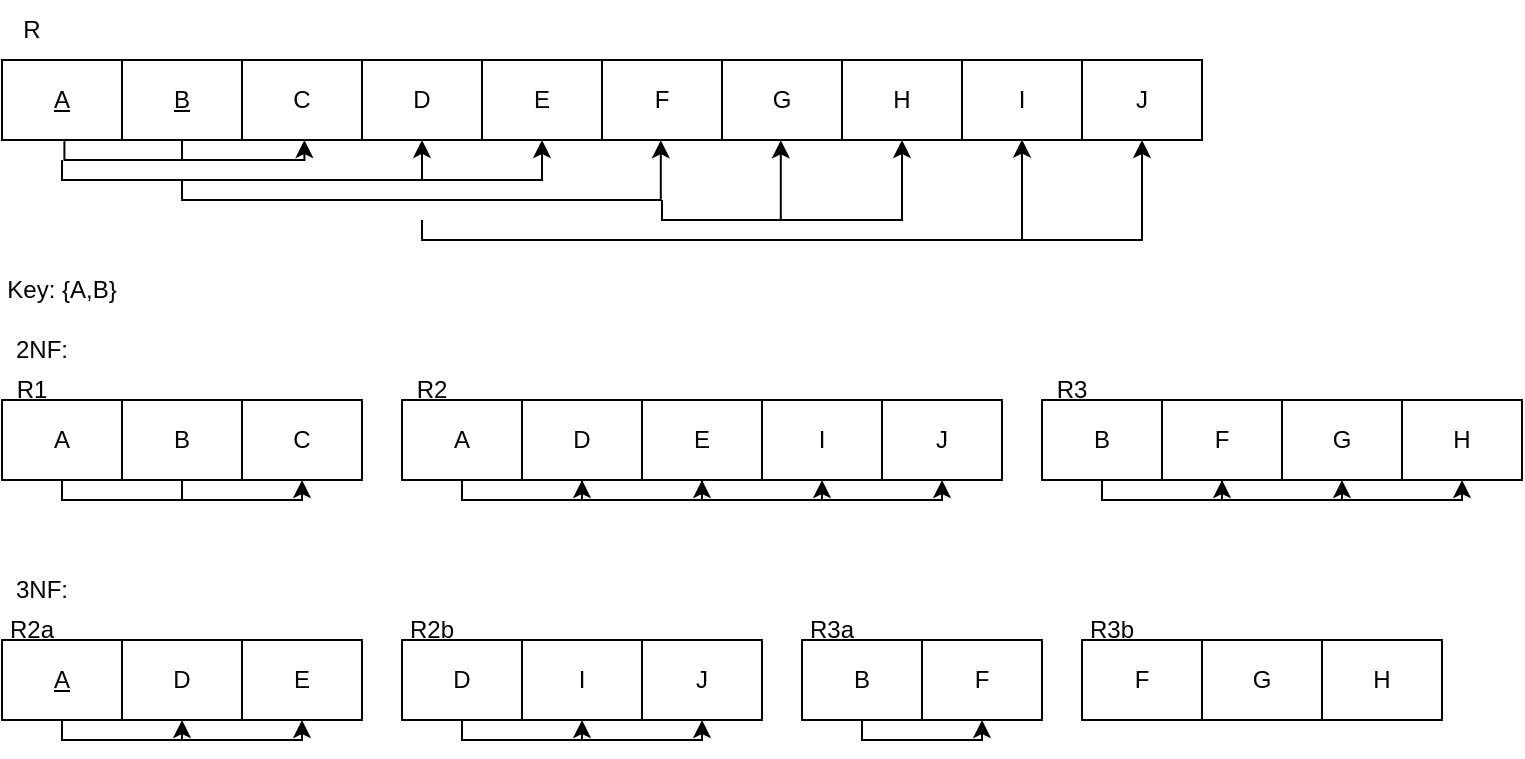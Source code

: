 <mxfile version="17.4.6" type="device"><diagram id="INC7k26vgCR9LuS3PtGh" name="Page-1"><mxGraphModel dx="868" dy="482" grid="1" gridSize="10" guides="1" tooltips="1" connect="1" arrows="1" fold="1" page="1" pageScale="1" pageWidth="850" pageHeight="1100" math="0" shadow="0"><root><mxCell id="0"/><mxCell id="1" parent="0"/><mxCell id="AcGxmwl_6wAS1xQFgELH-1" value="" style="shape=table;startSize=0;container=1;collapsible=0;childLayout=tableLayout;" parent="1" vertex="1"><mxGeometry x="40" y="70" width="600" height="40" as="geometry"/></mxCell><mxCell id="AcGxmwl_6wAS1xQFgELH-2" value="" style="shape=tableRow;horizontal=0;startSize=0;swimlaneHead=0;swimlaneBody=0;top=0;left=0;bottom=0;right=0;collapsible=0;dropTarget=0;fillColor=none;points=[[0,0.5],[1,0.5]];portConstraint=eastwest;" parent="AcGxmwl_6wAS1xQFgELH-1" vertex="1"><mxGeometry width="600" height="40" as="geometry"/></mxCell><mxCell id="AcGxmwl_6wAS1xQFgELH-3" value="&lt;u&gt;A&lt;/u&gt;" style="shape=partialRectangle;html=1;whiteSpace=wrap;connectable=0;overflow=hidden;fillColor=none;top=0;left=0;bottom=0;right=0;pointerEvents=1;" parent="AcGxmwl_6wAS1xQFgELH-2" vertex="1"><mxGeometry width="60" height="40" as="geometry"><mxRectangle width="60" height="40" as="alternateBounds"/></mxGeometry></mxCell><mxCell id="AcGxmwl_6wAS1xQFgELH-4" value="&lt;u&gt;B&lt;/u&gt;" style="shape=partialRectangle;html=1;whiteSpace=wrap;connectable=0;overflow=hidden;fillColor=none;top=0;left=0;bottom=0;right=0;pointerEvents=1;" parent="AcGxmwl_6wAS1xQFgELH-2" vertex="1"><mxGeometry x="60" width="60" height="40" as="geometry"><mxRectangle width="60" height="40" as="alternateBounds"/></mxGeometry></mxCell><mxCell id="AcGxmwl_6wAS1xQFgELH-5" value="C" style="shape=partialRectangle;html=1;whiteSpace=wrap;connectable=0;overflow=hidden;fillColor=none;top=0;left=0;bottom=0;right=0;pointerEvents=1;" parent="AcGxmwl_6wAS1xQFgELH-2" vertex="1"><mxGeometry x="120" width="60" height="40" as="geometry"><mxRectangle width="60" height="40" as="alternateBounds"/></mxGeometry></mxCell><mxCell id="AcGxmwl_6wAS1xQFgELH-6" value="D" style="shape=partialRectangle;html=1;whiteSpace=wrap;connectable=0;overflow=hidden;fillColor=none;top=0;left=0;bottom=0;right=0;pointerEvents=1;" parent="AcGxmwl_6wAS1xQFgELH-2" vertex="1"><mxGeometry x="180" width="60" height="40" as="geometry"><mxRectangle width="60" height="40" as="alternateBounds"/></mxGeometry></mxCell><mxCell id="AcGxmwl_6wAS1xQFgELH-7" value="E" style="shape=partialRectangle;html=1;whiteSpace=wrap;connectable=0;overflow=hidden;fillColor=none;top=0;left=0;bottom=0;right=0;pointerEvents=1;" parent="AcGxmwl_6wAS1xQFgELH-2" vertex="1"><mxGeometry x="240" width="60" height="40" as="geometry"><mxRectangle width="60" height="40" as="alternateBounds"/></mxGeometry></mxCell><mxCell id="AcGxmwl_6wAS1xQFgELH-8" value="F" style="shape=partialRectangle;html=1;whiteSpace=wrap;connectable=0;overflow=hidden;fillColor=none;top=0;left=0;bottom=0;right=0;pointerEvents=1;" parent="AcGxmwl_6wAS1xQFgELH-2" vertex="1"><mxGeometry x="300" width="60" height="40" as="geometry"><mxRectangle width="60" height="40" as="alternateBounds"/></mxGeometry></mxCell><mxCell id="AcGxmwl_6wAS1xQFgELH-9" value="G" style="shape=partialRectangle;html=1;whiteSpace=wrap;connectable=0;overflow=hidden;fillColor=none;top=0;left=0;bottom=0;right=0;pointerEvents=1;" parent="AcGxmwl_6wAS1xQFgELH-2" vertex="1"><mxGeometry x="360" width="60" height="40" as="geometry"><mxRectangle width="60" height="40" as="alternateBounds"/></mxGeometry></mxCell><mxCell id="AcGxmwl_6wAS1xQFgELH-10" value="H" style="shape=partialRectangle;html=1;whiteSpace=wrap;connectable=0;overflow=hidden;fillColor=none;top=0;left=0;bottom=0;right=0;pointerEvents=1;" parent="AcGxmwl_6wAS1xQFgELH-2" vertex="1"><mxGeometry x="420" width="60" height="40" as="geometry"><mxRectangle width="60" height="40" as="alternateBounds"/></mxGeometry></mxCell><mxCell id="AcGxmwl_6wAS1xQFgELH-11" value="I" style="shape=partialRectangle;html=1;whiteSpace=wrap;connectable=0;overflow=hidden;fillColor=none;top=0;left=0;bottom=0;right=0;pointerEvents=1;" parent="AcGxmwl_6wAS1xQFgELH-2" vertex="1"><mxGeometry x="480" width="60" height="40" as="geometry"><mxRectangle width="60" height="40" as="alternateBounds"/></mxGeometry></mxCell><mxCell id="AcGxmwl_6wAS1xQFgELH-12" value="J" style="shape=partialRectangle;html=1;whiteSpace=wrap;connectable=0;overflow=hidden;fillColor=none;top=0;left=0;bottom=0;right=0;pointerEvents=1;" parent="AcGxmwl_6wAS1xQFgELH-2" vertex="1"><mxGeometry x="540" width="60" height="40" as="geometry"><mxRectangle width="60" height="40" as="alternateBounds"/></mxGeometry></mxCell><mxCell id="AcGxmwl_6wAS1xQFgELH-14" value="" style="endArrow=classic;html=1;rounded=0;edgeStyle=orthogonalEdgeStyle;exitX=0.052;exitY=1;exitDx=0;exitDy=0;exitPerimeter=0;entryX=0.252;entryY=1;entryDx=0;entryDy=0;entryPerimeter=0;" parent="AcGxmwl_6wAS1xQFgELH-1" source="AcGxmwl_6wAS1xQFgELH-2" target="AcGxmwl_6wAS1xQFgELH-2" edge="1"><mxGeometry width="50" height="50" relative="1" as="geometry"><mxPoint x="20" y="50" as="sourcePoint"/><mxPoint x="140" y="120" as="targetPoint"/><Array as="points"><mxPoint x="31" y="50"/><mxPoint x="151" y="50"/></Array></mxGeometry></mxCell><mxCell id="AcGxmwl_6wAS1xQFgELH-13" value="R" style="text;html=1;strokeColor=none;fillColor=none;align=center;verticalAlign=middle;whiteSpace=wrap;rounded=0;" parent="1" vertex="1"><mxGeometry x="40" y="40" width="30" height="30" as="geometry"/></mxCell><mxCell id="AcGxmwl_6wAS1xQFgELH-15" value="" style="endArrow=none;html=1;rounded=0;" parent="1" edge="1"><mxGeometry width="50" height="50" relative="1" as="geometry"><mxPoint x="128" y="120" as="sourcePoint"/><mxPoint x="130" y="110" as="targetPoint"/><Array as="points"><mxPoint x="130" y="120"/></Array></mxGeometry></mxCell><mxCell id="AcGxmwl_6wAS1xQFgELH-16" value="" style="endArrow=classic;html=1;rounded=0;edgeStyle=orthogonalEdgeStyle;entryX=0.35;entryY=0.999;entryDx=0;entryDy=0;entryPerimeter=0;" parent="1" target="AcGxmwl_6wAS1xQFgELH-2" edge="1"><mxGeometry width="50" height="50" relative="1" as="geometry"><mxPoint x="70" y="130" as="sourcePoint"/><mxPoint x="250" y="120" as="targetPoint"/><Array as="points"><mxPoint x="70" y="130"/><mxPoint x="250" y="130"/></Array></mxGeometry></mxCell><mxCell id="AcGxmwl_6wAS1xQFgELH-17" value="" style="endArrow=classic;html=1;rounded=0;edgeStyle=orthogonalEdgeStyle;" parent="1" edge="1"><mxGeometry width="50" height="50" relative="1" as="geometry"><mxPoint x="70" y="120" as="sourcePoint"/><mxPoint x="310" y="110" as="targetPoint"/><Array as="points"><mxPoint x="70" y="130"/><mxPoint x="310" y="130"/></Array></mxGeometry></mxCell><mxCell id="AcGxmwl_6wAS1xQFgELH-19" value="" style="endArrow=classic;html=1;rounded=0;edgeStyle=orthogonalEdgeStyle;entryX=0.549;entryY=1.002;entryDx=0;entryDy=0;entryPerimeter=0;" parent="1" target="AcGxmwl_6wAS1xQFgELH-2" edge="1"><mxGeometry width="50" height="50" relative="1" as="geometry"><mxPoint x="130" y="130" as="sourcePoint"/><mxPoint x="370" y="150" as="targetPoint"/><Array as="points"><mxPoint x="130" y="140"/><mxPoint x="369" y="140"/></Array></mxGeometry></mxCell><mxCell id="AcGxmwl_6wAS1xQFgELH-20" value="" style="endArrow=classic;html=1;rounded=0;edgeStyle=orthogonalEdgeStyle;entryX=0.649;entryY=1.004;entryDx=0;entryDy=0;entryPerimeter=0;" parent="1" target="AcGxmwl_6wAS1xQFgELH-2" edge="1"><mxGeometry width="50" height="50" relative="1" as="geometry"><mxPoint x="370" y="140" as="sourcePoint"/><mxPoint x="429.4" y="130.0" as="targetPoint"/><Array as="points"><mxPoint x="370" y="150"/><mxPoint x="429" y="150"/></Array></mxGeometry></mxCell><mxCell id="AcGxmwl_6wAS1xQFgELH-21" value="" style="endArrow=classic;html=1;rounded=0;edgeStyle=orthogonalEdgeStyle;" parent="1" edge="1"><mxGeometry width="50" height="50" relative="1" as="geometry"><mxPoint x="380" y="150" as="sourcePoint"/><mxPoint x="490" y="110" as="targetPoint"/><Array as="points"><mxPoint x="490" y="150"/></Array></mxGeometry></mxCell><mxCell id="AcGxmwl_6wAS1xQFgELH-22" value="" style="endArrow=classic;html=1;rounded=0;edgeStyle=orthogonalEdgeStyle;entryX=0.85;entryY=0.994;entryDx=0;entryDy=0;entryPerimeter=0;" parent="1" target="AcGxmwl_6wAS1xQFgELH-2" edge="1"><mxGeometry width="50" height="50" relative="1" as="geometry"><mxPoint x="250" y="150" as="sourcePoint"/><mxPoint x="500" y="120" as="targetPoint"/><Array as="points"><mxPoint x="550" y="160"/></Array></mxGeometry></mxCell><mxCell id="AcGxmwl_6wAS1xQFgELH-23" value="" style="endArrow=classic;html=1;rounded=0;edgeStyle=orthogonalEdgeStyle;" parent="1" edge="1"><mxGeometry width="50" height="50" relative="1" as="geometry"><mxPoint x="310" y="160" as="sourcePoint"/><mxPoint x="610" y="110" as="targetPoint"/><Array as="points"><mxPoint x="610" y="160"/></Array></mxGeometry></mxCell><mxCell id="AcGxmwl_6wAS1xQFgELH-24" value="Key: {A,B}" style="text;html=1;strokeColor=none;fillColor=none;align=center;verticalAlign=middle;whiteSpace=wrap;rounded=0;" parent="1" vertex="1"><mxGeometry x="40" y="170" width="60" height="30" as="geometry"/></mxCell><mxCell id="AcGxmwl_6wAS1xQFgELH-25" value="2NF:" style="text;html=1;strokeColor=none;fillColor=none;align=center;verticalAlign=middle;whiteSpace=wrap;rounded=0;" parent="1" vertex="1"><mxGeometry x="40" y="210" width="40" height="10" as="geometry"/></mxCell><mxCell id="AcGxmwl_6wAS1xQFgELH-26" value="" style="shape=table;startSize=0;container=1;collapsible=0;childLayout=tableLayout;" parent="1" vertex="1"><mxGeometry x="40" y="360" width="180" height="40" as="geometry"/></mxCell><mxCell id="AcGxmwl_6wAS1xQFgELH-27" value="" style="shape=tableRow;horizontal=0;startSize=0;swimlaneHead=0;swimlaneBody=0;top=0;left=0;bottom=0;right=0;collapsible=0;dropTarget=0;fillColor=none;points=[[0,0.5],[1,0.5]];portConstraint=eastwest;" parent="AcGxmwl_6wAS1xQFgELH-26" vertex="1"><mxGeometry width="180" height="40" as="geometry"/></mxCell><mxCell id="AcGxmwl_6wAS1xQFgELH-28" value="&lt;u&gt;A&lt;/u&gt;" style="shape=partialRectangle;html=1;whiteSpace=wrap;connectable=0;overflow=hidden;fillColor=none;top=0;left=0;bottom=0;right=0;pointerEvents=1;" parent="AcGxmwl_6wAS1xQFgELH-27" vertex="1"><mxGeometry width="60" height="40" as="geometry"><mxRectangle width="60" height="40" as="alternateBounds"/></mxGeometry></mxCell><mxCell id="AcGxmwl_6wAS1xQFgELH-29" value="D" style="shape=partialRectangle;html=1;whiteSpace=wrap;connectable=0;overflow=hidden;fillColor=none;top=0;left=0;bottom=0;right=0;pointerEvents=1;" parent="AcGxmwl_6wAS1xQFgELH-27" vertex="1"><mxGeometry x="60" width="60" height="40" as="geometry"><mxRectangle width="60" height="40" as="alternateBounds"/></mxGeometry></mxCell><mxCell id="AcGxmwl_6wAS1xQFgELH-30" value="E" style="shape=partialRectangle;html=1;whiteSpace=wrap;connectable=0;overflow=hidden;fillColor=none;top=0;left=0;bottom=0;right=0;pointerEvents=1;" parent="AcGxmwl_6wAS1xQFgELH-27" vertex="1"><mxGeometry x="120" width="60" height="40" as="geometry"><mxRectangle width="60" height="40" as="alternateBounds"/></mxGeometry></mxCell><mxCell id="AcGxmwl_6wAS1xQFgELH-31" value="" style="endArrow=classic;html=1;rounded=0;edgeStyle=orthogonalEdgeStyle;exitX=0.052;exitY=1;exitDx=0;exitDy=0;exitPerimeter=0;entryX=0.252;entryY=1;entryDx=0;entryDy=0;entryPerimeter=0;" parent="1" edge="1"><mxGeometry width="50" height="50" relative="1" as="geometry"><mxPoint x="69.99" y="400" as="sourcePoint"/><mxPoint x="189.99" y="400" as="targetPoint"/><Array as="points"><mxPoint x="69.79" y="410"/><mxPoint x="189.79" y="410"/></Array></mxGeometry></mxCell><mxCell id="AcGxmwl_6wAS1xQFgELH-34" value="" style="shape=table;startSize=0;container=1;collapsible=0;childLayout=tableLayout;" parent="1" vertex="1"><mxGeometry x="240" y="360" width="180" height="40" as="geometry"/></mxCell><mxCell id="AcGxmwl_6wAS1xQFgELH-35" value="" style="shape=tableRow;horizontal=0;startSize=0;swimlaneHead=0;swimlaneBody=0;top=0;left=0;bottom=0;right=0;collapsible=0;dropTarget=0;fillColor=none;points=[[0,0.5],[1,0.5]];portConstraint=eastwest;" parent="AcGxmwl_6wAS1xQFgELH-34" vertex="1"><mxGeometry width="180" height="40" as="geometry"/></mxCell><mxCell id="AcGxmwl_6wAS1xQFgELH-36" value="D" style="shape=partialRectangle;html=1;whiteSpace=wrap;connectable=0;overflow=hidden;fillColor=none;top=0;left=0;bottom=0;right=0;pointerEvents=1;" parent="AcGxmwl_6wAS1xQFgELH-35" vertex="1"><mxGeometry width="60" height="40" as="geometry"><mxRectangle width="60" height="40" as="alternateBounds"/></mxGeometry></mxCell><mxCell id="AcGxmwl_6wAS1xQFgELH-37" value="I" style="shape=partialRectangle;html=1;whiteSpace=wrap;connectable=0;overflow=hidden;fillColor=none;top=0;left=0;bottom=0;right=0;pointerEvents=1;" parent="AcGxmwl_6wAS1xQFgELH-35" vertex="1"><mxGeometry x="60" width="60" height="40" as="geometry"><mxRectangle width="60" height="40" as="alternateBounds"/></mxGeometry></mxCell><mxCell id="AcGxmwl_6wAS1xQFgELH-38" value="J" style="shape=partialRectangle;html=1;whiteSpace=wrap;connectable=0;overflow=hidden;fillColor=none;top=0;left=0;bottom=0;right=0;pointerEvents=1;" parent="AcGxmwl_6wAS1xQFgELH-35" vertex="1"><mxGeometry x="120" width="60" height="40" as="geometry"><mxRectangle width="60" height="40" as="alternateBounds"/></mxGeometry></mxCell><mxCell id="AcGxmwl_6wAS1xQFgELH-39" value="" style="shape=table;startSize=0;container=1;collapsible=0;childLayout=tableLayout;" parent="1" vertex="1"><mxGeometry x="440" y="360" width="120" height="40" as="geometry"/></mxCell><mxCell id="AcGxmwl_6wAS1xQFgELH-40" value="" style="shape=tableRow;horizontal=0;startSize=0;swimlaneHead=0;swimlaneBody=0;top=0;left=0;bottom=0;right=0;collapsible=0;dropTarget=0;fillColor=none;points=[[0,0.5],[1,0.5]];portConstraint=eastwest;" parent="AcGxmwl_6wAS1xQFgELH-39" vertex="1"><mxGeometry width="120" height="40" as="geometry"/></mxCell><mxCell id="AcGxmwl_6wAS1xQFgELH-41" value="B" style="shape=partialRectangle;html=1;whiteSpace=wrap;connectable=0;overflow=hidden;fillColor=none;top=0;left=0;bottom=0;right=0;pointerEvents=1;" parent="AcGxmwl_6wAS1xQFgELH-40" vertex="1"><mxGeometry width="60" height="40" as="geometry"><mxRectangle width="60" height="40" as="alternateBounds"/></mxGeometry></mxCell><mxCell id="AcGxmwl_6wAS1xQFgELH-42" value="F" style="shape=partialRectangle;html=1;whiteSpace=wrap;connectable=0;overflow=hidden;fillColor=none;top=0;left=0;bottom=0;right=0;pointerEvents=1;" parent="AcGxmwl_6wAS1xQFgELH-40" vertex="1"><mxGeometry x="60" width="60" height="40" as="geometry"><mxRectangle width="60" height="40" as="alternateBounds"/></mxGeometry></mxCell><mxCell id="AcGxmwl_6wAS1xQFgELH-43" value="" style="shape=table;startSize=0;container=1;collapsible=0;childLayout=tableLayout;" parent="1" vertex="1"><mxGeometry x="580" y="360" width="180" height="40" as="geometry"/></mxCell><mxCell id="AcGxmwl_6wAS1xQFgELH-44" value="" style="shape=tableRow;horizontal=0;startSize=0;swimlaneHead=0;swimlaneBody=0;top=0;left=0;bottom=0;right=0;collapsible=0;dropTarget=0;fillColor=none;points=[[0,0.5],[1,0.5]];portConstraint=eastwest;" parent="AcGxmwl_6wAS1xQFgELH-43" vertex="1"><mxGeometry width="180" height="40" as="geometry"/></mxCell><mxCell id="AcGxmwl_6wAS1xQFgELH-45" value="F" style="shape=partialRectangle;html=1;whiteSpace=wrap;connectable=0;overflow=hidden;fillColor=none;top=0;left=0;bottom=0;right=0;pointerEvents=1;" parent="AcGxmwl_6wAS1xQFgELH-44" vertex="1"><mxGeometry width="60" height="40" as="geometry"><mxRectangle width="60" height="40" as="alternateBounds"/></mxGeometry></mxCell><mxCell id="AcGxmwl_6wAS1xQFgELH-46" value="G" style="shape=partialRectangle;html=1;whiteSpace=wrap;connectable=0;overflow=hidden;fillColor=none;top=0;left=0;bottom=0;right=0;pointerEvents=1;" parent="AcGxmwl_6wAS1xQFgELH-44" vertex="1"><mxGeometry x="60" width="60" height="40" as="geometry"><mxRectangle width="60" height="40" as="alternateBounds"/></mxGeometry></mxCell><mxCell id="AcGxmwl_6wAS1xQFgELH-47" value="H" style="shape=partialRectangle;html=1;whiteSpace=wrap;connectable=0;overflow=hidden;fillColor=none;top=0;left=0;bottom=0;right=0;pointerEvents=1;" parent="AcGxmwl_6wAS1xQFgELH-44" vertex="1"><mxGeometry x="120" width="60" height="40" as="geometry"><mxRectangle width="60" height="40" as="alternateBounds"/></mxGeometry></mxCell><mxCell id="AcGxmwl_6wAS1xQFgELH-53" value="" style="endArrow=classic;html=1;rounded=0;edgeStyle=orthogonalEdgeStyle;exitX=0.052;exitY=1;exitDx=0;exitDy=0;exitPerimeter=0;entryX=0.252;entryY=1;entryDx=0;entryDy=0;entryPerimeter=0;" parent="1" edge="1"><mxGeometry width="50" height="50" relative="1" as="geometry"><mxPoint x="270" y="400" as="sourcePoint"/><mxPoint x="390" y="400" as="targetPoint"/><Array as="points"><mxPoint x="269.8" y="410"/><mxPoint x="389.8" y="410"/></Array></mxGeometry></mxCell><mxCell id="AcGxmwl_6wAS1xQFgELH-55" value="" style="endArrow=classic;html=1;rounded=0;edgeStyle=orthogonalEdgeStyle;entryX=0.252;entryY=1;entryDx=0;entryDy=0;entryPerimeter=0;" parent="1" edge="1"><mxGeometry width="50" height="50" relative="1" as="geometry"><mxPoint x="470" y="400" as="sourcePoint"/><mxPoint x="530.01" y="400" as="targetPoint"/><Array as="points"><mxPoint x="470" y="400"/><mxPoint x="470" y="410"/><mxPoint x="530" y="410"/></Array></mxGeometry></mxCell><mxCell id="AcGxmwl_6wAS1xQFgELH-61" value="3NF:" style="text;html=1;strokeColor=none;fillColor=none;align=center;verticalAlign=middle;whiteSpace=wrap;rounded=0;" parent="1" vertex="1"><mxGeometry x="40" y="330" width="40" height="10" as="geometry"/></mxCell><mxCell id="AcGxmwl_6wAS1xQFgELH-62" value="R2a" style="text;html=1;strokeColor=none;fillColor=none;align=center;verticalAlign=middle;whiteSpace=wrap;rounded=0;" parent="1" vertex="1"><mxGeometry x="40" y="350" width="30" height="10" as="geometry"/></mxCell><mxCell id="AcGxmwl_6wAS1xQFgELH-63" value="R2b" style="text;html=1;strokeColor=none;fillColor=none;align=center;verticalAlign=middle;whiteSpace=wrap;rounded=0;" parent="1" vertex="1"><mxGeometry x="240" y="350" width="30" height="10" as="geometry"/></mxCell><mxCell id="AcGxmwl_6wAS1xQFgELH-64" value="R3a" style="text;html=1;strokeColor=none;fillColor=none;align=center;verticalAlign=middle;whiteSpace=wrap;rounded=0;" parent="1" vertex="1"><mxGeometry x="440" y="350" width="30" height="10" as="geometry"/></mxCell><mxCell id="AcGxmwl_6wAS1xQFgELH-67" value="R3b" style="text;html=1;strokeColor=none;fillColor=none;align=center;verticalAlign=middle;whiteSpace=wrap;rounded=0;" parent="1" vertex="1"><mxGeometry x="580" y="350" width="30" height="10" as="geometry"/></mxCell><mxCell id="AcGxmwl_6wAS1xQFgELH-71" value="R1" style="text;html=1;strokeColor=none;fillColor=none;align=center;verticalAlign=middle;whiteSpace=wrap;rounded=0;" parent="1" vertex="1"><mxGeometry x="40" y="230" width="30" height="10" as="geometry"/></mxCell><mxCell id="AcGxmwl_6wAS1xQFgELH-72" value="" style="shape=table;startSize=0;container=1;collapsible=0;childLayout=tableLayout;" parent="1" vertex="1"><mxGeometry x="40" y="240" width="180" height="40" as="geometry"/></mxCell><mxCell id="AcGxmwl_6wAS1xQFgELH-73" value="" style="shape=tableRow;horizontal=0;startSize=0;swimlaneHead=0;swimlaneBody=0;top=0;left=0;bottom=0;right=0;collapsible=0;dropTarget=0;fillColor=none;points=[[0,0.5],[1,0.5]];portConstraint=eastwest;" parent="AcGxmwl_6wAS1xQFgELH-72" vertex="1"><mxGeometry width="180" height="40" as="geometry"/></mxCell><mxCell id="AcGxmwl_6wAS1xQFgELH-74" value="A" style="shape=partialRectangle;html=1;whiteSpace=wrap;connectable=0;overflow=hidden;fillColor=none;top=0;left=0;bottom=0;right=0;pointerEvents=1;" parent="AcGxmwl_6wAS1xQFgELH-73" vertex="1"><mxGeometry width="60" height="40" as="geometry"><mxRectangle width="60" height="40" as="alternateBounds"/></mxGeometry></mxCell><mxCell id="AcGxmwl_6wAS1xQFgELH-75" value="B" style="shape=partialRectangle;html=1;whiteSpace=wrap;connectable=0;overflow=hidden;fillColor=none;top=0;left=0;bottom=0;right=0;pointerEvents=1;" parent="AcGxmwl_6wAS1xQFgELH-73" vertex="1"><mxGeometry x="60" width="60" height="40" as="geometry"><mxRectangle width="60" height="40" as="alternateBounds"/></mxGeometry></mxCell><mxCell id="AcGxmwl_6wAS1xQFgELH-76" value="C" style="shape=partialRectangle;html=1;whiteSpace=wrap;connectable=0;overflow=hidden;fillColor=none;top=0;left=0;bottom=0;right=0;pointerEvents=1;" parent="AcGxmwl_6wAS1xQFgELH-73" vertex="1"><mxGeometry x="120" width="60" height="40" as="geometry"><mxRectangle width="60" height="40" as="alternateBounds"/></mxGeometry></mxCell><mxCell id="AcGxmwl_6wAS1xQFgELH-77" value="" style="shape=table;startSize=0;container=1;collapsible=0;childLayout=tableLayout;" parent="1" vertex="1"><mxGeometry x="240" y="240" width="300" height="40" as="geometry"/></mxCell><mxCell id="AcGxmwl_6wAS1xQFgELH-78" value="" style="shape=tableRow;horizontal=0;startSize=0;swimlaneHead=0;swimlaneBody=0;top=0;left=0;bottom=0;right=0;collapsible=0;dropTarget=0;fillColor=none;points=[[0,0.5],[1,0.5]];portConstraint=eastwest;" parent="AcGxmwl_6wAS1xQFgELH-77" vertex="1"><mxGeometry width="300" height="40" as="geometry"/></mxCell><mxCell id="AcGxmwl_6wAS1xQFgELH-79" value="A" style="shape=partialRectangle;html=1;whiteSpace=wrap;connectable=0;overflow=hidden;fillColor=none;top=0;left=0;bottom=0;right=0;pointerEvents=1;" parent="AcGxmwl_6wAS1xQFgELH-78" vertex="1"><mxGeometry width="60" height="40" as="geometry"><mxRectangle width="60" height="40" as="alternateBounds"/></mxGeometry></mxCell><mxCell id="AcGxmwl_6wAS1xQFgELH-80" value="D" style="shape=partialRectangle;html=1;whiteSpace=wrap;connectable=0;overflow=hidden;fillColor=none;top=0;left=0;bottom=0;right=0;pointerEvents=1;" parent="AcGxmwl_6wAS1xQFgELH-78" vertex="1"><mxGeometry x="60" width="60" height="40" as="geometry"><mxRectangle width="60" height="40" as="alternateBounds"/></mxGeometry></mxCell><mxCell id="AcGxmwl_6wAS1xQFgELH-81" value="E" style="shape=partialRectangle;html=1;whiteSpace=wrap;connectable=0;overflow=hidden;fillColor=none;top=0;left=0;bottom=0;right=0;pointerEvents=1;" parent="AcGxmwl_6wAS1xQFgELH-78" vertex="1"><mxGeometry x="120" width="60" height="40" as="geometry"><mxRectangle width="60" height="40" as="alternateBounds"/></mxGeometry></mxCell><mxCell id="AcGxmwl_6wAS1xQFgELH-82" value="I" style="shape=partialRectangle;html=1;whiteSpace=wrap;connectable=0;overflow=hidden;fillColor=none;top=0;left=0;bottom=0;right=0;pointerEvents=1;" parent="AcGxmwl_6wAS1xQFgELH-78" vertex="1"><mxGeometry x="180" width="60" height="40" as="geometry"><mxRectangle width="60" height="40" as="alternateBounds"/></mxGeometry></mxCell><mxCell id="AcGxmwl_6wAS1xQFgELH-83" value="J" style="shape=partialRectangle;html=1;whiteSpace=wrap;connectable=0;overflow=hidden;fillColor=none;top=0;left=0;bottom=0;right=0;pointerEvents=1;" parent="AcGxmwl_6wAS1xQFgELH-78" vertex="1"><mxGeometry x="240" width="60" height="40" as="geometry"><mxRectangle width="60" height="40" as="alternateBounds"/></mxGeometry></mxCell><mxCell id="AcGxmwl_6wAS1xQFgELH-84" value="R2" style="text;html=1;strokeColor=none;fillColor=none;align=center;verticalAlign=middle;whiteSpace=wrap;rounded=0;" parent="1" vertex="1"><mxGeometry x="240" y="230" width="30" height="10" as="geometry"/></mxCell><mxCell id="AcGxmwl_6wAS1xQFgELH-85" value="" style="shape=table;startSize=0;container=1;collapsible=0;childLayout=tableLayout;" parent="1" vertex="1"><mxGeometry x="560" y="240" width="240" height="40" as="geometry"/></mxCell><mxCell id="AcGxmwl_6wAS1xQFgELH-86" value="" style="shape=tableRow;horizontal=0;startSize=0;swimlaneHead=0;swimlaneBody=0;top=0;left=0;bottom=0;right=0;collapsible=0;dropTarget=0;fillColor=none;points=[[0,0.5],[1,0.5]];portConstraint=eastwest;" parent="AcGxmwl_6wAS1xQFgELH-85" vertex="1"><mxGeometry width="240" height="40" as="geometry"/></mxCell><mxCell id="AcGxmwl_6wAS1xQFgELH-87" value="B" style="shape=partialRectangle;html=1;whiteSpace=wrap;connectable=0;overflow=hidden;fillColor=none;top=0;left=0;bottom=0;right=0;pointerEvents=1;" parent="AcGxmwl_6wAS1xQFgELH-86" vertex="1"><mxGeometry width="60" height="40" as="geometry"><mxRectangle width="60" height="40" as="alternateBounds"/></mxGeometry></mxCell><mxCell id="AcGxmwl_6wAS1xQFgELH-88" value="F" style="shape=partialRectangle;html=1;whiteSpace=wrap;connectable=0;overflow=hidden;fillColor=none;top=0;left=0;bottom=0;right=0;pointerEvents=1;" parent="AcGxmwl_6wAS1xQFgELH-86" vertex="1"><mxGeometry x="60" width="60" height="40" as="geometry"><mxRectangle width="60" height="40" as="alternateBounds"/></mxGeometry></mxCell><mxCell id="AcGxmwl_6wAS1xQFgELH-89" value="G" style="shape=partialRectangle;html=1;whiteSpace=wrap;connectable=0;overflow=hidden;fillColor=none;top=0;left=0;bottom=0;right=0;pointerEvents=1;" parent="AcGxmwl_6wAS1xQFgELH-86" vertex="1"><mxGeometry x="120" width="60" height="40" as="geometry"><mxRectangle width="60" height="40" as="alternateBounds"/></mxGeometry></mxCell><mxCell id="AcGxmwl_6wAS1xQFgELH-90" value="H" style="shape=partialRectangle;html=1;whiteSpace=wrap;connectable=0;overflow=hidden;fillColor=none;top=0;left=0;bottom=0;right=0;pointerEvents=1;" parent="AcGxmwl_6wAS1xQFgELH-86" vertex="1"><mxGeometry x="180" width="60" height="40" as="geometry"><mxRectangle width="60" height="40" as="alternateBounds"/></mxGeometry></mxCell><mxCell id="AcGxmwl_6wAS1xQFgELH-91" value="" style="endArrow=classic;html=1;rounded=0;edgeStyle=orthogonalEdgeStyle;exitX=0.052;exitY=1;exitDx=0;exitDy=0;exitPerimeter=0;entryX=0.252;entryY=1;entryDx=0;entryDy=0;entryPerimeter=0;" parent="1" edge="1"><mxGeometry width="50" height="50" relative="1" as="geometry"><mxPoint x="70.0" y="280" as="sourcePoint"/><mxPoint x="190" y="280" as="targetPoint"/><Array as="points"><mxPoint x="69.8" y="290"/><mxPoint x="189.8" y="290"/></Array></mxGeometry></mxCell><mxCell id="AcGxmwl_6wAS1xQFgELH-92" value="" style="endArrow=none;html=1;rounded=0;" parent="1" source="AcGxmwl_6wAS1xQFgELH-73" edge="1"><mxGeometry width="50" height="50" relative="1" as="geometry"><mxPoint x="140" y="210" as="sourcePoint"/><mxPoint x="130" y="290" as="targetPoint"/></mxGeometry></mxCell><mxCell id="AcGxmwl_6wAS1xQFgELH-93" value="" style="endArrow=classic;html=1;rounded=0;edgeStyle=orthogonalEdgeStyle;exitX=0.052;exitY=1;exitDx=0;exitDy=0;exitPerimeter=0;" parent="1" edge="1"><mxGeometry width="50" height="50" relative="1" as="geometry"><mxPoint x="269.98" y="280" as="sourcePoint"/><mxPoint x="330" y="280" as="targetPoint"/><Array as="points"><mxPoint x="270" y="290"/><mxPoint x="330" y="290"/><mxPoint x="330" y="280"/></Array></mxGeometry></mxCell><mxCell id="AcGxmwl_6wAS1xQFgELH-94" value="" style="endArrow=classic;html=1;rounded=0;edgeStyle=orthogonalEdgeStyle;exitX=0.052;exitY=1;exitDx=0;exitDy=0;exitPerimeter=0;entryX=0.252;entryY=1;entryDx=0;entryDy=0;entryPerimeter=0;" parent="1" edge="1"><mxGeometry width="50" height="50" relative="1" as="geometry"><mxPoint x="269.99" y="280" as="sourcePoint"/><mxPoint x="389.99" y="280" as="targetPoint"/><Array as="points"><mxPoint x="269.79" y="290"/><mxPoint x="389.79" y="290"/></Array></mxGeometry></mxCell><mxCell id="AcGxmwl_6wAS1xQFgELH-95" value="" style="endArrow=classic;html=1;rounded=0;edgeStyle=orthogonalEdgeStyle;exitX=0.052;exitY=1;exitDx=0;exitDy=0;exitPerimeter=0;entryX=0.252;entryY=1;entryDx=0;entryDy=0;entryPerimeter=0;" parent="1" edge="1"><mxGeometry width="50" height="50" relative="1" as="geometry"><mxPoint x="330" y="280" as="sourcePoint"/><mxPoint x="450" y="280" as="targetPoint"/><Array as="points"><mxPoint x="329.8" y="290"/><mxPoint x="449.8" y="290"/></Array></mxGeometry></mxCell><mxCell id="AcGxmwl_6wAS1xQFgELH-96" value="" style="endArrow=classic;html=1;rounded=0;edgeStyle=orthogonalEdgeStyle;exitX=0.052;exitY=1;exitDx=0;exitDy=0;exitPerimeter=0;entryX=0.252;entryY=1;entryDx=0;entryDy=0;entryPerimeter=0;" parent="1" edge="1"><mxGeometry width="50" height="50" relative="1" as="geometry"><mxPoint x="390" y="280" as="sourcePoint"/><mxPoint x="510" y="280" as="targetPoint"/><Array as="points"><mxPoint x="389.8" y="290"/><mxPoint x="509.8" y="290"/></Array></mxGeometry></mxCell><mxCell id="AcGxmwl_6wAS1xQFgELH-97" value="R3" style="text;html=1;strokeColor=none;fillColor=none;align=center;verticalAlign=middle;whiteSpace=wrap;rounded=0;" parent="1" vertex="1"><mxGeometry x="560" y="230" width="30" height="10" as="geometry"/></mxCell><mxCell id="AcGxmwl_6wAS1xQFgELH-98" value="" style="endArrow=classic;html=1;rounded=0;edgeStyle=orthogonalEdgeStyle;exitX=0.052;exitY=1;exitDx=0;exitDy=0;exitPerimeter=0;entryX=0.252;entryY=1;entryDx=0;entryDy=0;entryPerimeter=0;" parent="1" edge="1"><mxGeometry width="50" height="50" relative="1" as="geometry"><mxPoint x="589.98" y="280" as="sourcePoint"/><mxPoint x="709.98" y="280" as="targetPoint"/><Array as="points"><mxPoint x="589.78" y="290"/><mxPoint x="709.78" y="290"/></Array></mxGeometry></mxCell><mxCell id="AcGxmwl_6wAS1xQFgELH-101" value="" style="endArrow=classic;html=1;rounded=0;edgeStyle=orthogonalEdgeStyle;" parent="1" target="AcGxmwl_6wAS1xQFgELH-86" edge="1"><mxGeometry width="50" height="50" relative="1" as="geometry"><mxPoint x="590" y="280" as="sourcePoint"/><mxPoint x="710" y="300" as="targetPoint"/><Array as="points"><mxPoint x="590" y="290"/><mxPoint x="650" y="290"/></Array></mxGeometry></mxCell><mxCell id="AcGxmwl_6wAS1xQFgELH-102" value="" style="endArrow=classic;html=1;rounded=0;edgeStyle=orthogonalEdgeStyle;exitX=0.052;exitY=1;exitDx=0;exitDy=0;exitPerimeter=0;entryX=0.252;entryY=1;entryDx=0;entryDy=0;entryPerimeter=0;" parent="1" edge="1"><mxGeometry width="50" height="50" relative="1" as="geometry"><mxPoint x="650" y="280" as="sourcePoint"/><mxPoint x="770" y="280" as="targetPoint"/><Array as="points"><mxPoint x="649.8" y="290"/><mxPoint x="769.8" y="290"/></Array></mxGeometry></mxCell><mxCell id="AcGxmwl_6wAS1xQFgELH-106" value="" style="endArrow=classic;html=1;rounded=0;" parent="1" target="AcGxmwl_6wAS1xQFgELH-27" edge="1"><mxGeometry width="50" height="50" relative="1" as="geometry"><mxPoint x="130" y="410" as="sourcePoint"/><mxPoint x="200" y="430" as="targetPoint"/></mxGeometry></mxCell><mxCell id="AcGxmwl_6wAS1xQFgELH-107" value="" style="endArrow=classic;html=1;rounded=0;" parent="1" target="AcGxmwl_6wAS1xQFgELH-35" edge="1"><mxGeometry width="50" height="50" relative="1" as="geometry"><mxPoint x="330" y="410" as="sourcePoint"/><mxPoint x="380" y="430" as="targetPoint"/></mxGeometry></mxCell></root></mxGraphModel></diagram></mxfile>